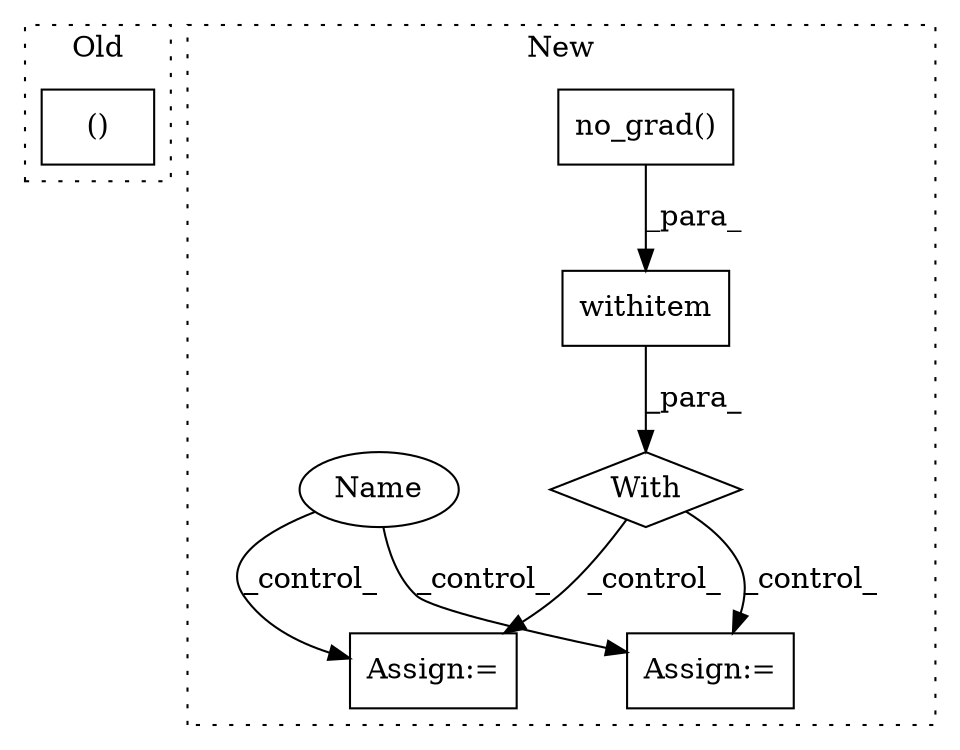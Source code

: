 digraph G {
subgraph cluster0 {
1 [label="()" a="54" s="7565" l="3" shape="box"];
label = "Old";
style="dotted";
}
subgraph cluster1 {
2 [label="no_grad()" a="75" s="6889" l="15" shape="box"];
3 [label="With" a="39" s="6884,6894" l="5,24" shape="diamond"];
4 [label="withitem" a="49" s="6889" l="5" shape="box"];
5 [label="Assign:=" a="68" s="7128" l="3" shape="box"];
6 [label="Assign:=" a="68" s="7041" l="3" shape="box"];
7 [label="Name" a="87" s="7004" l="13" shape="ellipse"];
label = "New";
style="dotted";
}
2 -> 4 [label="_para_"];
3 -> 5 [label="_control_"];
3 -> 6 [label="_control_"];
4 -> 3 [label="_para_"];
7 -> 6 [label="_control_"];
7 -> 5 [label="_control_"];
}